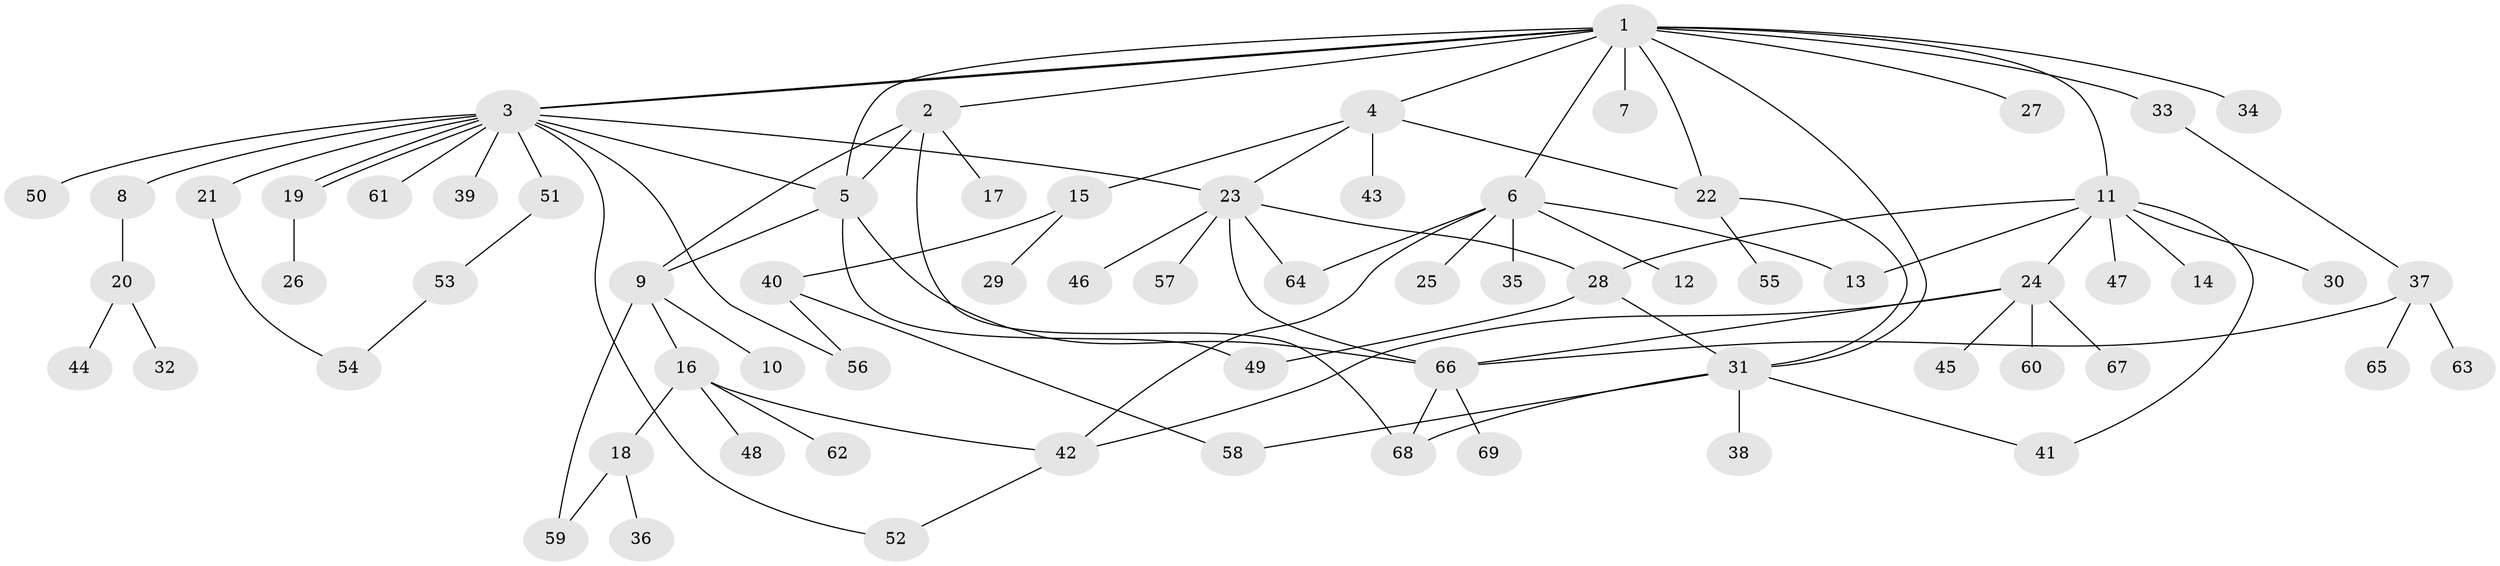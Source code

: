 // coarse degree distribution, {7: 0.14285714285714285, 5: 0.09523809523809523, 4: 0.23809523809523808, 6: 0.047619047619047616, 2: 0.23809523809523808, 3: 0.09523809523809523, 1: 0.14285714285714285}
// Generated by graph-tools (version 1.1) at 2025/50/03/04/25 22:50:40]
// undirected, 69 vertices, 94 edges
graph export_dot {
  node [color=gray90,style=filled];
  1;
  2;
  3;
  4;
  5;
  6;
  7;
  8;
  9;
  10;
  11;
  12;
  13;
  14;
  15;
  16;
  17;
  18;
  19;
  20;
  21;
  22;
  23;
  24;
  25;
  26;
  27;
  28;
  29;
  30;
  31;
  32;
  33;
  34;
  35;
  36;
  37;
  38;
  39;
  40;
  41;
  42;
  43;
  44;
  45;
  46;
  47;
  48;
  49;
  50;
  51;
  52;
  53;
  54;
  55;
  56;
  57;
  58;
  59;
  60;
  61;
  62;
  63;
  64;
  65;
  66;
  67;
  68;
  69;
  1 -- 2;
  1 -- 3;
  1 -- 3;
  1 -- 4;
  1 -- 5;
  1 -- 6;
  1 -- 7;
  1 -- 11;
  1 -- 22;
  1 -- 27;
  1 -- 31;
  1 -- 33;
  1 -- 34;
  2 -- 5;
  2 -- 9;
  2 -- 17;
  2 -- 68;
  3 -- 5;
  3 -- 8;
  3 -- 19;
  3 -- 19;
  3 -- 21;
  3 -- 23;
  3 -- 39;
  3 -- 50;
  3 -- 51;
  3 -- 52;
  3 -- 56;
  3 -- 61;
  4 -- 15;
  4 -- 22;
  4 -- 23;
  4 -- 43;
  5 -- 9;
  5 -- 49;
  5 -- 66;
  6 -- 12;
  6 -- 13;
  6 -- 25;
  6 -- 35;
  6 -- 42;
  6 -- 64;
  8 -- 20;
  9 -- 10;
  9 -- 16;
  9 -- 59;
  11 -- 13;
  11 -- 14;
  11 -- 24;
  11 -- 28;
  11 -- 30;
  11 -- 41;
  11 -- 47;
  15 -- 29;
  15 -- 40;
  16 -- 18;
  16 -- 42;
  16 -- 48;
  16 -- 62;
  18 -- 36;
  18 -- 59;
  19 -- 26;
  20 -- 32;
  20 -- 44;
  21 -- 54;
  22 -- 31;
  22 -- 55;
  23 -- 28;
  23 -- 46;
  23 -- 57;
  23 -- 64;
  23 -- 66;
  24 -- 42;
  24 -- 45;
  24 -- 60;
  24 -- 66;
  24 -- 67;
  28 -- 31;
  28 -- 49;
  31 -- 38;
  31 -- 41;
  31 -- 58;
  31 -- 68;
  33 -- 37;
  37 -- 63;
  37 -- 65;
  37 -- 66;
  40 -- 56;
  40 -- 58;
  42 -- 52;
  51 -- 53;
  53 -- 54;
  66 -- 68;
  66 -- 69;
}
